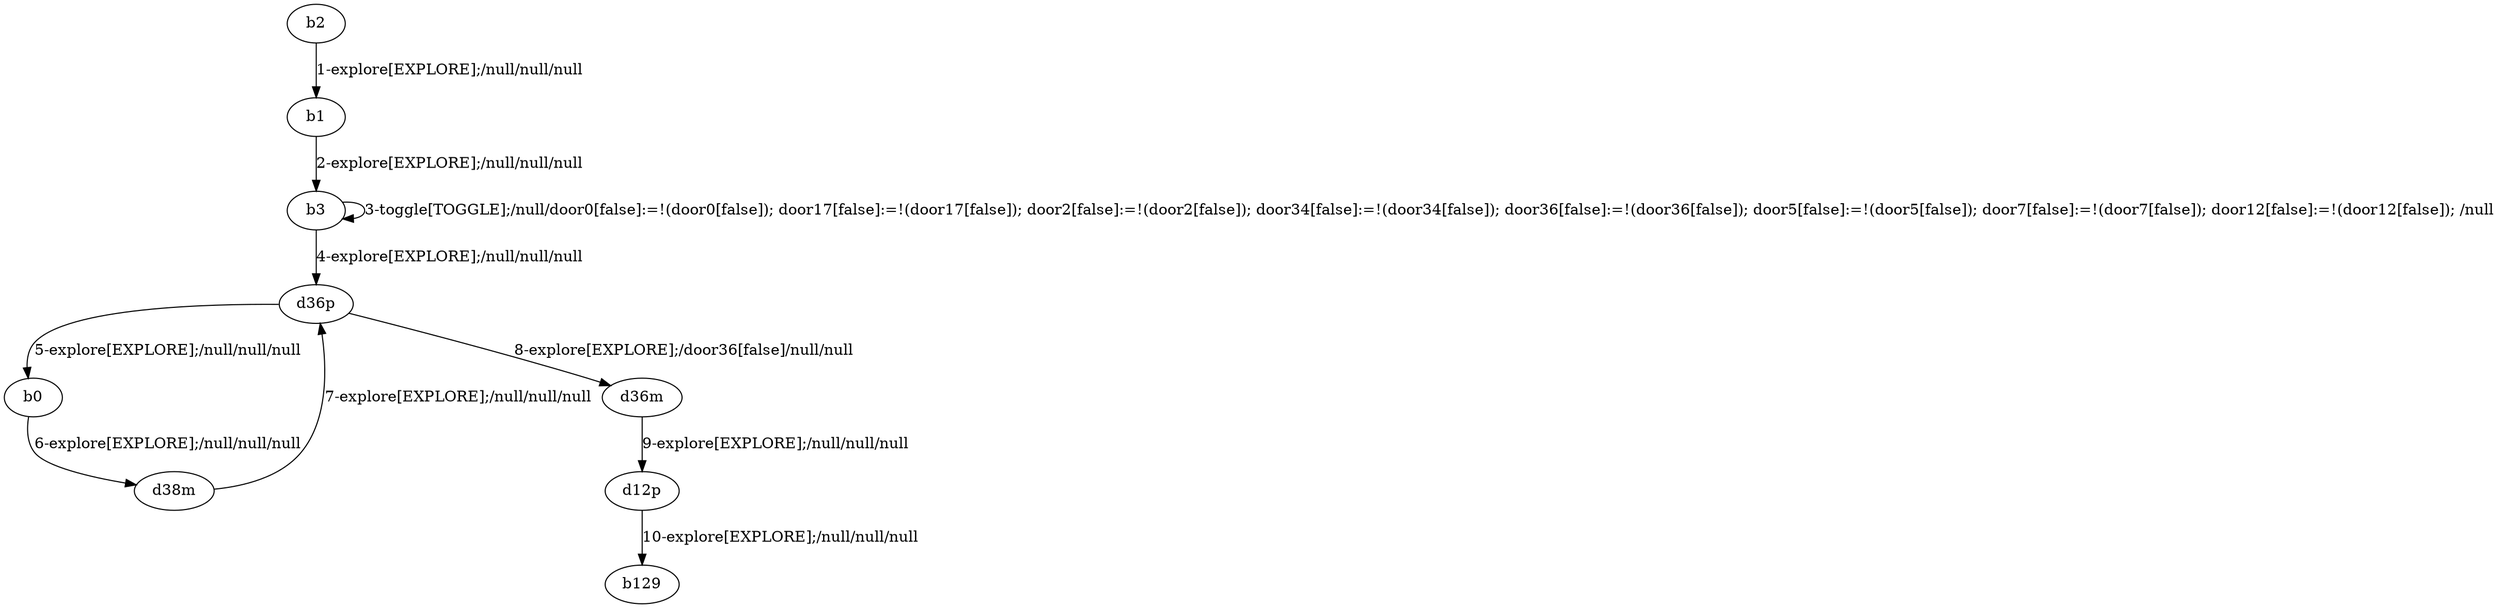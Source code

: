 # Total number of goals covered by this test: 1
# d12p --> b129

digraph g {
"b2" -> "b1" [label = "1-explore[EXPLORE];/null/null/null"];
"b1" -> "b3" [label = "2-explore[EXPLORE];/null/null/null"];
"b3" -> "b3" [label = "3-toggle[TOGGLE];/null/door0[false]:=!(door0[false]); door17[false]:=!(door17[false]); door2[false]:=!(door2[false]); door34[false]:=!(door34[false]); door36[false]:=!(door36[false]); door5[false]:=!(door5[false]); door7[false]:=!(door7[false]); door12[false]:=!(door12[false]); /null"];
"b3" -> "d36p" [label = "4-explore[EXPLORE];/null/null/null"];
"d36p" -> "b0" [label = "5-explore[EXPLORE];/null/null/null"];
"b0" -> "d38m" [label = "6-explore[EXPLORE];/null/null/null"];
"d38m" -> "d36p" [label = "7-explore[EXPLORE];/null/null/null"];
"d36p" -> "d36m" [label = "8-explore[EXPLORE];/door36[false]/null/null"];
"d36m" -> "d12p" [label = "9-explore[EXPLORE];/null/null/null"];
"d12p" -> "b129" [label = "10-explore[EXPLORE];/null/null/null"];
}